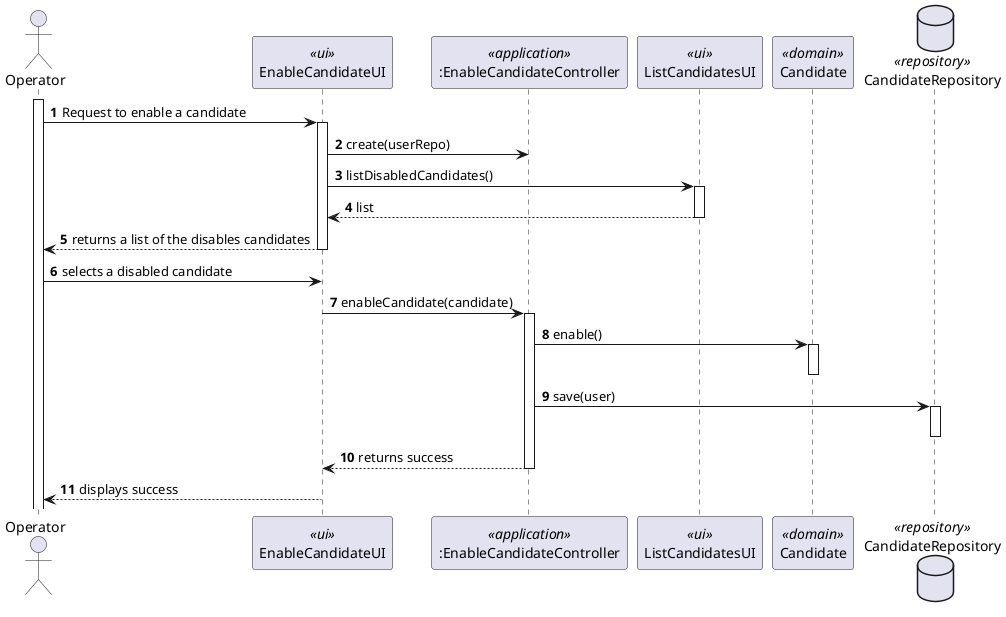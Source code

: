 @startuml
autonumber
actor Operator as ADM
participant "EnableCandidateUI" as UI <<ui>>
participant ":EnableCandidateController" as CTRL <<application>>
participant "ListCandidatesUI" as LUI <<ui>>
participant "Candidate" as EU <<domain>>
database "CandidateRepository" as REPO <<repository>>

activate ADM
ADM-> UI : Request to enable a candidate
activate UI
UI -> CTRL : create(userRepo)
UI -> LUI: listDisabledCandidates()
activate LUI
LUI --> UI : list
deactivate LUI
UI-->ADM: returns a list of the disables candidates
deactivate UI
ADM -> UI : selects a disabled candidate
UI -> CTRL : enableCandidate(candidate)
activate CTRL
CTRL -> EU : enable()
activate EU
deactivate EU
CTRL -> REPO : save(user)
activate REPO
deactivate REPO
CTRL --> UI : returns success
deactivate CTRL
UI --> ADM : displays success
deactivate UI


@enduml
